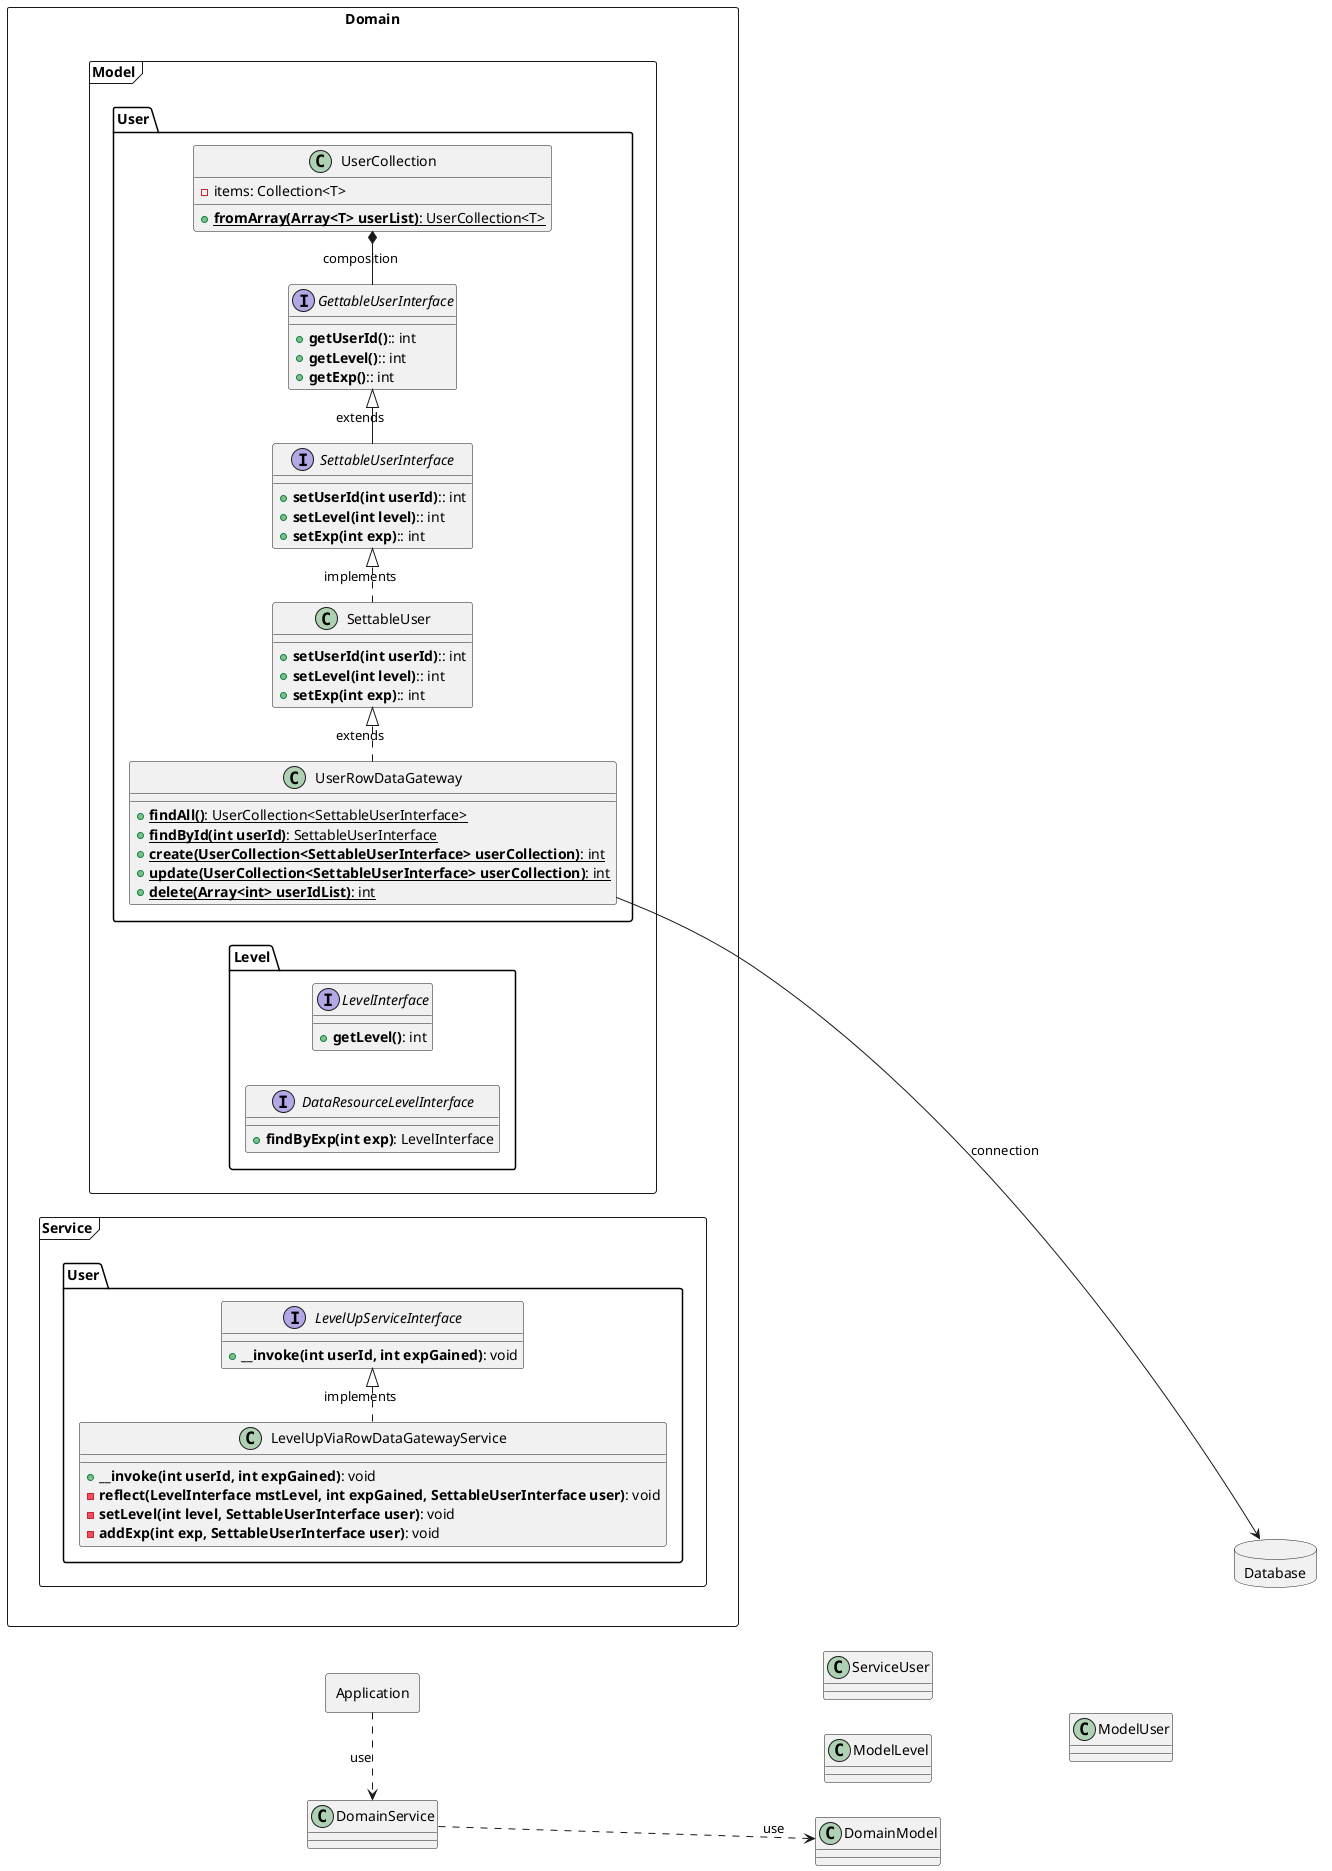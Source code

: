@startuml
'https://plantuml.com/class-diagram

left to right direction

' 表示用の調整
Application --[hidden]down> ServiceUser
Domain ----[hidden]down> Database

ServiceUser --[hidden]down> ModelUser
ModelLevel --[hidden]down> ModelUser

Application .> DomainService: use
DomainService ..> DomainModel: use

package Application <<Rectangle>> {
}

package Domain <<Rectangle>> {
    package Model as DomainModel <<Frame>> {
        package User as ModelUser <<Folder>> {
            class UserCollection {
                - items: Collection<T>
                + {static} **fromArray(Array<T> userList)**: UserCollection<T>
            }

            interface GettableUserInterface {
                + **getUserId()**:: int
                + **getLevel()**:: int
                + **getExp()**:: int
            }

            interface SettableUserInterface {
                + **setUserId(int userId)**:: int
                + **setLevel(int level)**:: int
                + **setExp(int exp)**:: int
            }

            class SettableUser {
                + **setUserId(int userId)**:: int
                + **setLevel(int level)**:: int
                + **setExp(int exp)**:: int
            }

            class UserRowDataGateway {
                + {static} **findAll()**: UserCollection<SettableUserInterface>
                + {static} **findById(int userId)**: SettableUserInterface
                + {static} **create(UserCollection<SettableUserInterface> userCollection)**: int
                + {static} **update(UserCollection<SettableUserInterface> userCollection)**: int
                + {static} **delete(Array<int> userIdList)**: int
            }
        }

        package Level as ModelLevel <<Folder>> {
            interface LevelInterface {
                + **getLevel()**: int
            }
            interface DataResourceLevelInterface {
                + **findByExp(int exp)**: LevelInterface
            }
        }
    }

    package Service as DomainService <<Frame>> {
        package User as ServiceUser <<Folder>> {
            interface LevelUpServiceInterface {
                + **__invoke(int userId, int expGained)**: void
            }

            class LevelUpViaRowDataGatewayService {
                + **__invoke(int userId, int expGained)**: void
                - **reflect(LevelInterface mstLevel, int expGained, SettableUserInterface user)**: void
                - **setLevel(int level, SettableUserInterface user)**: void
                - **addExp(int exp, SettableUserInterface user)**: void
            }
        }
    }
}

'サービス / TableDataGateway と同じ
LevelUpViaRowDataGatewayService .|> LevelUpServiceInterface: implements

'モデルのインターフェース / TableDataGateway と同じ
GettableUserInterface -* UserCollection: composition
SettableUserInterface -|> GettableUserInterface: extends

'モデルの具象 / TableDataGateway とは異なる
SettableUser .|> SettableUserInterface: implements
UserRowDataGateway .|> SettableUser: extends

package Database <<Database>> {
}

UserRowDataGateway -right-> Database: connection

@enduml
